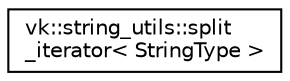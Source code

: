 digraph "Graphical Class Hierarchy"
{
 // LATEX_PDF_SIZE
  edge [fontname="Helvetica",fontsize="10",labelfontname="Helvetica",labelfontsize="10"];
  node [fontname="Helvetica",fontsize="10",shape=record];
  rankdir="LR";
  Node0 [label="vk::string_utils::split\l_iterator\< StringType \>",height=0.2,width=0.4,color="black", fillcolor="white", style="filled",URL="$classvk_1_1string__utils_1_1split__iterator.html",tooltip=" "];
}

